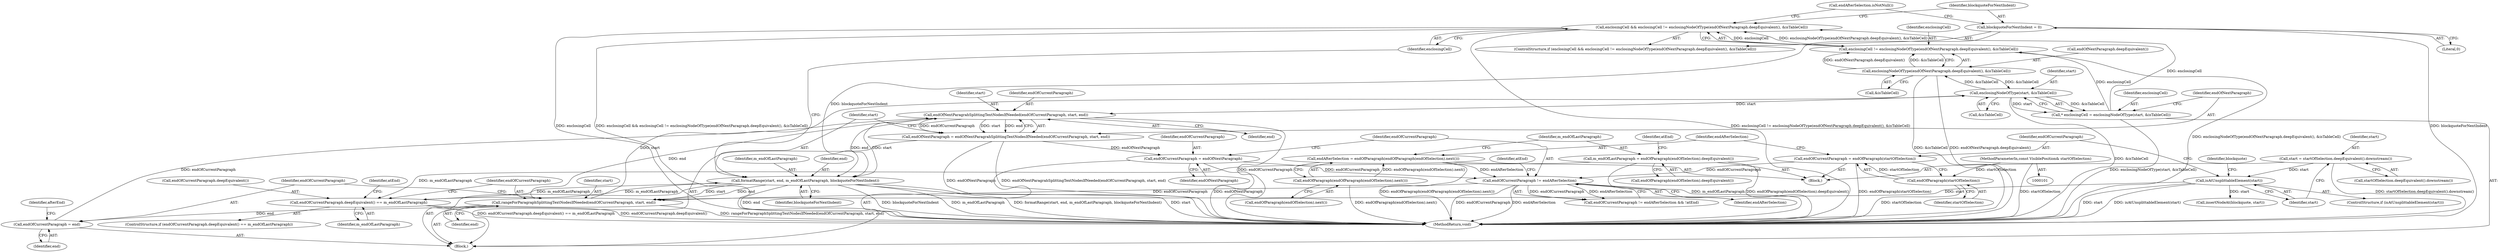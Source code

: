 digraph "0_Chrome_e1524692d362e607e806569147096dfb8c38cb6a@pointer" {
"1000200" [label="(Call,enclosingCell && enclosingCell != enclosingNodeOfType(endOfNextParagraph.deepEquivalent(), &isTableCell))"];
"1000181" [label="(Call,* enclosingCell = enclosingNodeOfType(start, &isTableCell))"];
"1000183" [label="(Call,enclosingNodeOfType(start, &isTableCell))"];
"1000169" [label="(Call,rangeForParagraphSplittingTextNodesIfNeeded(endOfCurrentParagraph, start, end))"];
"1000156" [label="(Call,endOfCurrentParagraph != endAfterSelection)"];
"1000137" [label="(Call,endOfCurrentParagraph = endOfParagraph(startOfSelection))"];
"1000139" [label="(Call,endOfParagraph(startOfSelection))"];
"1000102" [label="(MethodParameterIn,const VisiblePosition& startOfSelection)"];
"1000223" [label="(Call,endOfCurrentParagraph = endOfNextParagraph)"];
"1000188" [label="(Call,endOfNextParagraph = endOfNextParagrahSplittingTextNodesIfNeeded(endOfCurrentParagraph, start, end))"];
"1000190" [label="(Call,endOfNextParagrahSplittingTextNodesIfNeeded(endOfCurrentParagraph, start, end))"];
"1000173" [label="(Call,endOfCurrentParagraph = end)"];
"1000142" [label="(Call,endAfterSelection = endOfParagraph(endOfParagraph(endOfSelection).next()))"];
"1000144" [label="(Call,endOfParagraph(endOfParagraph(endOfSelection).next()))"];
"1000194" [label="(Call,formatRange(start, end, m_endOfLastParagraph, blockquoteForNextIndent))"];
"1000163" [label="(Call,endOfCurrentParagraph.deepEquivalent() == m_endOfLastParagraph)"];
"1000146" [label="(Call,m_endOfLastParagraph = endOfParagraph(endOfSelection).deepEquivalent())"];
"1000208" [label="(Call,blockquoteForNextIndent = 0)"];
"1000110" [label="(Call,isAtUnsplittableElement(start))"];
"1000106" [label="(Call,start = startOfSelection.deepEquivalent().downstream())"];
"1000204" [label="(Call,enclosingNodeOfType(endOfNextParagraph.deepEquivalent(), &isTableCell))"];
"1000202" [label="(Call,enclosingCell != enclosingNodeOfType(endOfNextParagraph.deepEquivalent(), &isTableCell))"];
"1000182" [label="(Identifier,enclosingCell)"];
"1000139" [label="(Call,endOfParagraph(startOfSelection))"];
"1000197" [label="(Identifier,m_endOfLastParagraph)"];
"1000188" [label="(Call,endOfNextParagraph = endOfNextParagrahSplittingTextNodesIfNeeded(endOfCurrentParagraph, start, end))"];
"1000175" [label="(Identifier,end)"];
"1000198" [label="(Identifier,blockquoteForNextIndent)"];
"1000196" [label="(Identifier,end)"];
"1000224" [label="(Identifier,endOfCurrentParagraph)"];
"1000205" [label="(Call,endOfNextParagraph.deepEquivalent())"];
"1000111" [label="(Identifier,start)"];
"1000151" [label="(Identifier,atEnd)"];
"1000191" [label="(Identifier,endOfCurrentParagraph)"];
"1000137" [label="(Call,endOfCurrentParagraph = endOfParagraph(startOfSelection))"];
"1000194" [label="(Call,formatRange(start, end, m_endOfLastParagraph, blockquoteForNextIndent))"];
"1000223" [label="(Call,endOfCurrentParagraph = endOfNextParagraph)"];
"1000143" [label="(Identifier,endAfterSelection)"];
"1000167" [label="(Identifier,atEnd)"];
"1000155" [label="(Call,endOfCurrentParagraph != endAfterSelection && !atEnd)"];
"1000157" [label="(Identifier,endOfCurrentParagraph)"];
"1000104" [label="(Block,)"];
"1000225" [label="(Identifier,endOfNextParagraph)"];
"1000213" [label="(Call,endAfterSelection.isNotNull())"];
"1000204" [label="(Call,enclosingNodeOfType(endOfNextParagraph.deepEquivalent(), &isTableCell))"];
"1000171" [label="(Identifier,start)"];
"1000140" [label="(Identifier,startOfSelection)"];
"1000165" [label="(Identifier,m_endOfLastParagraph)"];
"1000189" [label="(Identifier,endOfNextParagraph)"];
"1000110" [label="(Call,isAtUnsplittableElement(start))"];
"1000210" [label="(Literal,0)"];
"1000109" [label="(ControlStructure,if (isAtUnsplittableElement(start)))"];
"1000184" [label="(Identifier,start)"];
"1000161" [label="(Block,)"];
"1000190" [label="(Call,endOfNextParagrahSplittingTextNodesIfNeeded(endOfCurrentParagraph, start, end))"];
"1000156" [label="(Call,endOfCurrentParagraph != endAfterSelection)"];
"1000142" [label="(Call,endAfterSelection = endOfParagraph(endOfParagraph(endOfSelection).next()))"];
"1000164" [label="(Call,endOfCurrentParagraph.deepEquivalent())"];
"1000138" [label="(Identifier,endOfCurrentParagraph)"];
"1000160" [label="(Identifier,atEnd)"];
"1000169" [label="(Call,rangeForParagraphSplittingTextNodesIfNeeded(endOfCurrentParagraph, start, end))"];
"1000147" [label="(Identifier,m_endOfLastParagraph)"];
"1000148" [label="(Call,endOfParagraph(endOfSelection).deepEquivalent())"];
"1000200" [label="(Call,enclosingCell && enclosingCell != enclosingNodeOfType(endOfNextParagraph.deepEquivalent(), &isTableCell))"];
"1000108" [label="(Call,startOfSelection.deepEquivalent().downstream())"];
"1000203" [label="(Identifier,enclosingCell)"];
"1000146" [label="(Call,m_endOfLastParagraph = endOfParagraph(endOfSelection).deepEquivalent())"];
"1000183" [label="(Call,enclosingNodeOfType(start, &isTableCell))"];
"1000178" [label="(Identifier,afterEnd)"];
"1000107" [label="(Identifier,start)"];
"1000162" [label="(ControlStructure,if (endOfCurrentParagraph.deepEquivalent() == m_endOfLastParagraph))"];
"1000206" [label="(Call,&isTableCell)"];
"1000163" [label="(Call,endOfCurrentParagraph.deepEquivalent() == m_endOfLastParagraph)"];
"1000106" [label="(Call,start = startOfSelection.deepEquivalent().downstream())"];
"1000102" [label="(MethodParameterIn,const VisiblePosition& startOfSelection)"];
"1000202" [label="(Call,enclosingCell != enclosingNodeOfType(endOfNextParagraph.deepEquivalent(), &isTableCell))"];
"1000117" [label="(Call,insertNodeAt(blockquote, start))"];
"1000195" [label="(Identifier,start)"];
"1000201" [label="(Identifier,enclosingCell)"];
"1000115" [label="(Identifier,blockquote)"];
"1000226" [label="(MethodReturn,void)"];
"1000192" [label="(Identifier,start)"];
"1000170" [label="(Identifier,endOfCurrentParagraph)"];
"1000174" [label="(Identifier,endOfCurrentParagraph)"];
"1000173" [label="(Call,endOfCurrentParagraph = end)"];
"1000145" [label="(Call,endOfParagraph(endOfSelection).next())"];
"1000209" [label="(Identifier,blockquoteForNextIndent)"];
"1000172" [label="(Identifier,end)"];
"1000185" [label="(Call,&isTableCell)"];
"1000199" [label="(ControlStructure,if (enclosingCell && enclosingCell != enclosingNodeOfType(endOfNextParagraph.deepEquivalent(), &isTableCell)))"];
"1000158" [label="(Identifier,endAfterSelection)"];
"1000193" [label="(Identifier,end)"];
"1000208" [label="(Call,blockquoteForNextIndent = 0)"];
"1000181" [label="(Call,* enclosingCell = enclosingNodeOfType(start, &isTableCell))"];
"1000144" [label="(Call,endOfParagraph(endOfParagraph(endOfSelection).next()))"];
"1000200" -> "1000199"  [label="AST: "];
"1000200" -> "1000201"  [label="CFG: "];
"1000200" -> "1000202"  [label="CFG: "];
"1000201" -> "1000200"  [label="AST: "];
"1000202" -> "1000200"  [label="AST: "];
"1000209" -> "1000200"  [label="CFG: "];
"1000213" -> "1000200"  [label="CFG: "];
"1000200" -> "1000226"  [label="DDG: enclosingCell"];
"1000200" -> "1000226"  [label="DDG: enclosingCell && enclosingCell != enclosingNodeOfType(endOfNextParagraph.deepEquivalent(), &isTableCell)"];
"1000200" -> "1000226"  [label="DDG: enclosingCell != enclosingNodeOfType(endOfNextParagraph.deepEquivalent(), &isTableCell)"];
"1000181" -> "1000200"  [label="DDG: enclosingCell"];
"1000202" -> "1000200"  [label="DDG: enclosingCell"];
"1000202" -> "1000200"  [label="DDG: enclosingNodeOfType(endOfNextParagraph.deepEquivalent(), &isTableCell)"];
"1000181" -> "1000161"  [label="AST: "];
"1000181" -> "1000183"  [label="CFG: "];
"1000182" -> "1000181"  [label="AST: "];
"1000183" -> "1000181"  [label="AST: "];
"1000189" -> "1000181"  [label="CFG: "];
"1000181" -> "1000226"  [label="DDG: enclosingNodeOfType(start, &isTableCell)"];
"1000183" -> "1000181"  [label="DDG: start"];
"1000183" -> "1000181"  [label="DDG: &isTableCell"];
"1000181" -> "1000202"  [label="DDG: enclosingCell"];
"1000183" -> "1000185"  [label="CFG: "];
"1000184" -> "1000183"  [label="AST: "];
"1000185" -> "1000183"  [label="AST: "];
"1000183" -> "1000226"  [label="DDG: &isTableCell"];
"1000169" -> "1000183"  [label="DDG: start"];
"1000204" -> "1000183"  [label="DDG: &isTableCell"];
"1000183" -> "1000190"  [label="DDG: start"];
"1000183" -> "1000204"  [label="DDG: &isTableCell"];
"1000169" -> "1000161"  [label="AST: "];
"1000169" -> "1000172"  [label="CFG: "];
"1000170" -> "1000169"  [label="AST: "];
"1000171" -> "1000169"  [label="AST: "];
"1000172" -> "1000169"  [label="AST: "];
"1000174" -> "1000169"  [label="CFG: "];
"1000169" -> "1000226"  [label="DDG: rangeForParagraphSplittingTextNodesIfNeeded(endOfCurrentParagraph, start, end)"];
"1000156" -> "1000169"  [label="DDG: endOfCurrentParagraph"];
"1000194" -> "1000169"  [label="DDG: start"];
"1000194" -> "1000169"  [label="DDG: end"];
"1000110" -> "1000169"  [label="DDG: start"];
"1000169" -> "1000173"  [label="DDG: end"];
"1000169" -> "1000190"  [label="DDG: end"];
"1000156" -> "1000155"  [label="AST: "];
"1000156" -> "1000158"  [label="CFG: "];
"1000157" -> "1000156"  [label="AST: "];
"1000158" -> "1000156"  [label="AST: "];
"1000160" -> "1000156"  [label="CFG: "];
"1000155" -> "1000156"  [label="CFG: "];
"1000156" -> "1000226"  [label="DDG: endOfCurrentParagraph"];
"1000156" -> "1000226"  [label="DDG: endAfterSelection"];
"1000156" -> "1000155"  [label="DDG: endOfCurrentParagraph"];
"1000156" -> "1000155"  [label="DDG: endAfterSelection"];
"1000137" -> "1000156"  [label="DDG: endOfCurrentParagraph"];
"1000223" -> "1000156"  [label="DDG: endOfCurrentParagraph"];
"1000142" -> "1000156"  [label="DDG: endAfterSelection"];
"1000137" -> "1000104"  [label="AST: "];
"1000137" -> "1000139"  [label="CFG: "];
"1000138" -> "1000137"  [label="AST: "];
"1000139" -> "1000137"  [label="AST: "];
"1000143" -> "1000137"  [label="CFG: "];
"1000137" -> "1000226"  [label="DDG: endOfParagraph(startOfSelection)"];
"1000139" -> "1000137"  [label="DDG: startOfSelection"];
"1000139" -> "1000140"  [label="CFG: "];
"1000140" -> "1000139"  [label="AST: "];
"1000139" -> "1000226"  [label="DDG: startOfSelection"];
"1000102" -> "1000139"  [label="DDG: startOfSelection"];
"1000102" -> "1000101"  [label="AST: "];
"1000102" -> "1000226"  [label="DDG: startOfSelection"];
"1000223" -> "1000161"  [label="AST: "];
"1000223" -> "1000225"  [label="CFG: "];
"1000224" -> "1000223"  [label="AST: "];
"1000225" -> "1000223"  [label="AST: "];
"1000157" -> "1000223"  [label="CFG: "];
"1000223" -> "1000226"  [label="DDG: endOfNextParagraph"];
"1000188" -> "1000223"  [label="DDG: endOfNextParagraph"];
"1000188" -> "1000161"  [label="AST: "];
"1000188" -> "1000190"  [label="CFG: "];
"1000189" -> "1000188"  [label="AST: "];
"1000190" -> "1000188"  [label="AST: "];
"1000195" -> "1000188"  [label="CFG: "];
"1000188" -> "1000226"  [label="DDG: endOfNextParagrahSplittingTextNodesIfNeeded(endOfCurrentParagraph, start, end)"];
"1000188" -> "1000226"  [label="DDG: endOfNextParagraph"];
"1000190" -> "1000188"  [label="DDG: endOfCurrentParagraph"];
"1000190" -> "1000188"  [label="DDG: start"];
"1000190" -> "1000188"  [label="DDG: end"];
"1000190" -> "1000193"  [label="CFG: "];
"1000191" -> "1000190"  [label="AST: "];
"1000192" -> "1000190"  [label="AST: "];
"1000193" -> "1000190"  [label="AST: "];
"1000190" -> "1000226"  [label="DDG: endOfCurrentParagraph"];
"1000173" -> "1000190"  [label="DDG: endOfCurrentParagraph"];
"1000190" -> "1000194"  [label="DDG: start"];
"1000190" -> "1000194"  [label="DDG: end"];
"1000173" -> "1000161"  [label="AST: "];
"1000173" -> "1000175"  [label="CFG: "];
"1000174" -> "1000173"  [label="AST: "];
"1000175" -> "1000173"  [label="AST: "];
"1000178" -> "1000173"  [label="CFG: "];
"1000142" -> "1000104"  [label="AST: "];
"1000142" -> "1000144"  [label="CFG: "];
"1000143" -> "1000142"  [label="AST: "];
"1000144" -> "1000142"  [label="AST: "];
"1000147" -> "1000142"  [label="CFG: "];
"1000142" -> "1000226"  [label="DDG: endOfParagraph(endOfParagraph(endOfSelection).next())"];
"1000144" -> "1000142"  [label="DDG: endOfParagraph(endOfSelection).next()"];
"1000144" -> "1000145"  [label="CFG: "];
"1000145" -> "1000144"  [label="AST: "];
"1000144" -> "1000226"  [label="DDG: endOfParagraph(endOfSelection).next()"];
"1000194" -> "1000161"  [label="AST: "];
"1000194" -> "1000198"  [label="CFG: "];
"1000195" -> "1000194"  [label="AST: "];
"1000196" -> "1000194"  [label="AST: "];
"1000197" -> "1000194"  [label="AST: "];
"1000198" -> "1000194"  [label="AST: "];
"1000201" -> "1000194"  [label="CFG: "];
"1000194" -> "1000226"  [label="DDG: m_endOfLastParagraph"];
"1000194" -> "1000226"  [label="DDG: formatRange(start, end, m_endOfLastParagraph, blockquoteForNextIndent)"];
"1000194" -> "1000226"  [label="DDG: start"];
"1000194" -> "1000226"  [label="DDG: end"];
"1000194" -> "1000226"  [label="DDG: blockquoteForNextIndent"];
"1000194" -> "1000163"  [label="DDG: m_endOfLastParagraph"];
"1000163" -> "1000194"  [label="DDG: m_endOfLastParagraph"];
"1000208" -> "1000194"  [label="DDG: blockquoteForNextIndent"];
"1000163" -> "1000162"  [label="AST: "];
"1000163" -> "1000165"  [label="CFG: "];
"1000164" -> "1000163"  [label="AST: "];
"1000165" -> "1000163"  [label="AST: "];
"1000167" -> "1000163"  [label="CFG: "];
"1000170" -> "1000163"  [label="CFG: "];
"1000163" -> "1000226"  [label="DDG: endOfCurrentParagraph.deepEquivalent()"];
"1000163" -> "1000226"  [label="DDG: endOfCurrentParagraph.deepEquivalent() == m_endOfLastParagraph"];
"1000146" -> "1000163"  [label="DDG: m_endOfLastParagraph"];
"1000146" -> "1000104"  [label="AST: "];
"1000146" -> "1000148"  [label="CFG: "];
"1000147" -> "1000146"  [label="AST: "];
"1000148" -> "1000146"  [label="AST: "];
"1000151" -> "1000146"  [label="CFG: "];
"1000146" -> "1000226"  [label="DDG: endOfParagraph(endOfSelection).deepEquivalent()"];
"1000146" -> "1000226"  [label="DDG: m_endOfLastParagraph"];
"1000208" -> "1000199"  [label="AST: "];
"1000208" -> "1000210"  [label="CFG: "];
"1000209" -> "1000208"  [label="AST: "];
"1000210" -> "1000208"  [label="AST: "];
"1000213" -> "1000208"  [label="CFG: "];
"1000208" -> "1000226"  [label="DDG: blockquoteForNextIndent"];
"1000110" -> "1000109"  [label="AST: "];
"1000110" -> "1000111"  [label="CFG: "];
"1000111" -> "1000110"  [label="AST: "];
"1000115" -> "1000110"  [label="CFG: "];
"1000138" -> "1000110"  [label="CFG: "];
"1000110" -> "1000226"  [label="DDG: isAtUnsplittableElement(start)"];
"1000110" -> "1000226"  [label="DDG: start"];
"1000106" -> "1000110"  [label="DDG: start"];
"1000110" -> "1000117"  [label="DDG: start"];
"1000106" -> "1000104"  [label="AST: "];
"1000106" -> "1000108"  [label="CFG: "];
"1000107" -> "1000106"  [label="AST: "];
"1000108" -> "1000106"  [label="AST: "];
"1000111" -> "1000106"  [label="CFG: "];
"1000106" -> "1000226"  [label="DDG: startOfSelection.deepEquivalent().downstream()"];
"1000204" -> "1000202"  [label="AST: "];
"1000204" -> "1000206"  [label="CFG: "];
"1000205" -> "1000204"  [label="AST: "];
"1000206" -> "1000204"  [label="AST: "];
"1000202" -> "1000204"  [label="CFG: "];
"1000204" -> "1000226"  [label="DDG: &isTableCell"];
"1000204" -> "1000226"  [label="DDG: endOfNextParagraph.deepEquivalent()"];
"1000204" -> "1000202"  [label="DDG: endOfNextParagraph.deepEquivalent()"];
"1000204" -> "1000202"  [label="DDG: &isTableCell"];
"1000203" -> "1000202"  [label="AST: "];
"1000202" -> "1000226"  [label="DDG: enclosingNodeOfType(endOfNextParagraph.deepEquivalent(), &isTableCell)"];
}
